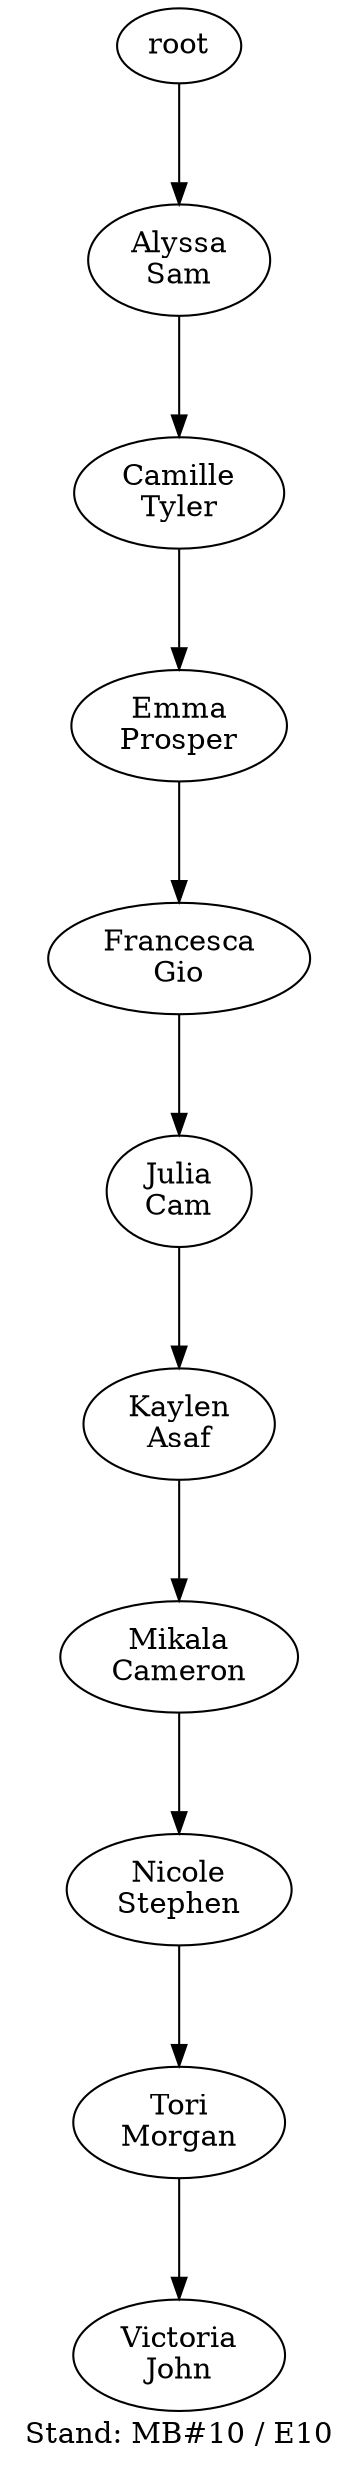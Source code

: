 digraph D { labelloc="b"; label="Stand: MB#10 / E10"; ranksep=0.8;
"root/7"[label="Alyssa\nSam"]
"root" -> "root/7";
"root/7/9"[label="Camille\nTyler"]
"root/7" -> "root/7/9";
"root/7/9/6"[label="Emma\nProsper"]
"root/7/9" -> "root/7/9/6";
"root/7/9/6/3"[label="Francesca\nGio"]
"root/7/9/6" -> "root/7/9/6/3";
"root/7/9/6/3/1"[label="Julia\nCam"]
"root/7/9/6/3" -> "root/7/9/6/3/1";
"root/7/9/6/3/1/0"[label="Kaylen\nAsaf"]
"root/7/9/6/3/1" -> "root/7/9/6/3/1/0";
"root/7/9/6/3/1/0/2"[label="Mikala\nCameron"]
"root/7/9/6/3/1/0" -> "root/7/9/6/3/1/0/2";
"root/7/9/6/3/1/0/2/8"[label="Nicole\nStephen"]
"root/7/9/6/3/1/0/2" -> "root/7/9/6/3/1/0/2/8";
"root/7/9/6/3/1/0/2/8/5"[label="Tori\nMorgan"]
"root/7/9/6/3/1/0/2/8" -> "root/7/9/6/3/1/0/2/8/5";
"root/7/9/6/3/1/0/2/8/5/4"[label="Victoria\nJohn"]
"root/7/9/6/3/1/0/2/8/5" -> "root/7/9/6/3/1/0/2/8/5/4";
}
